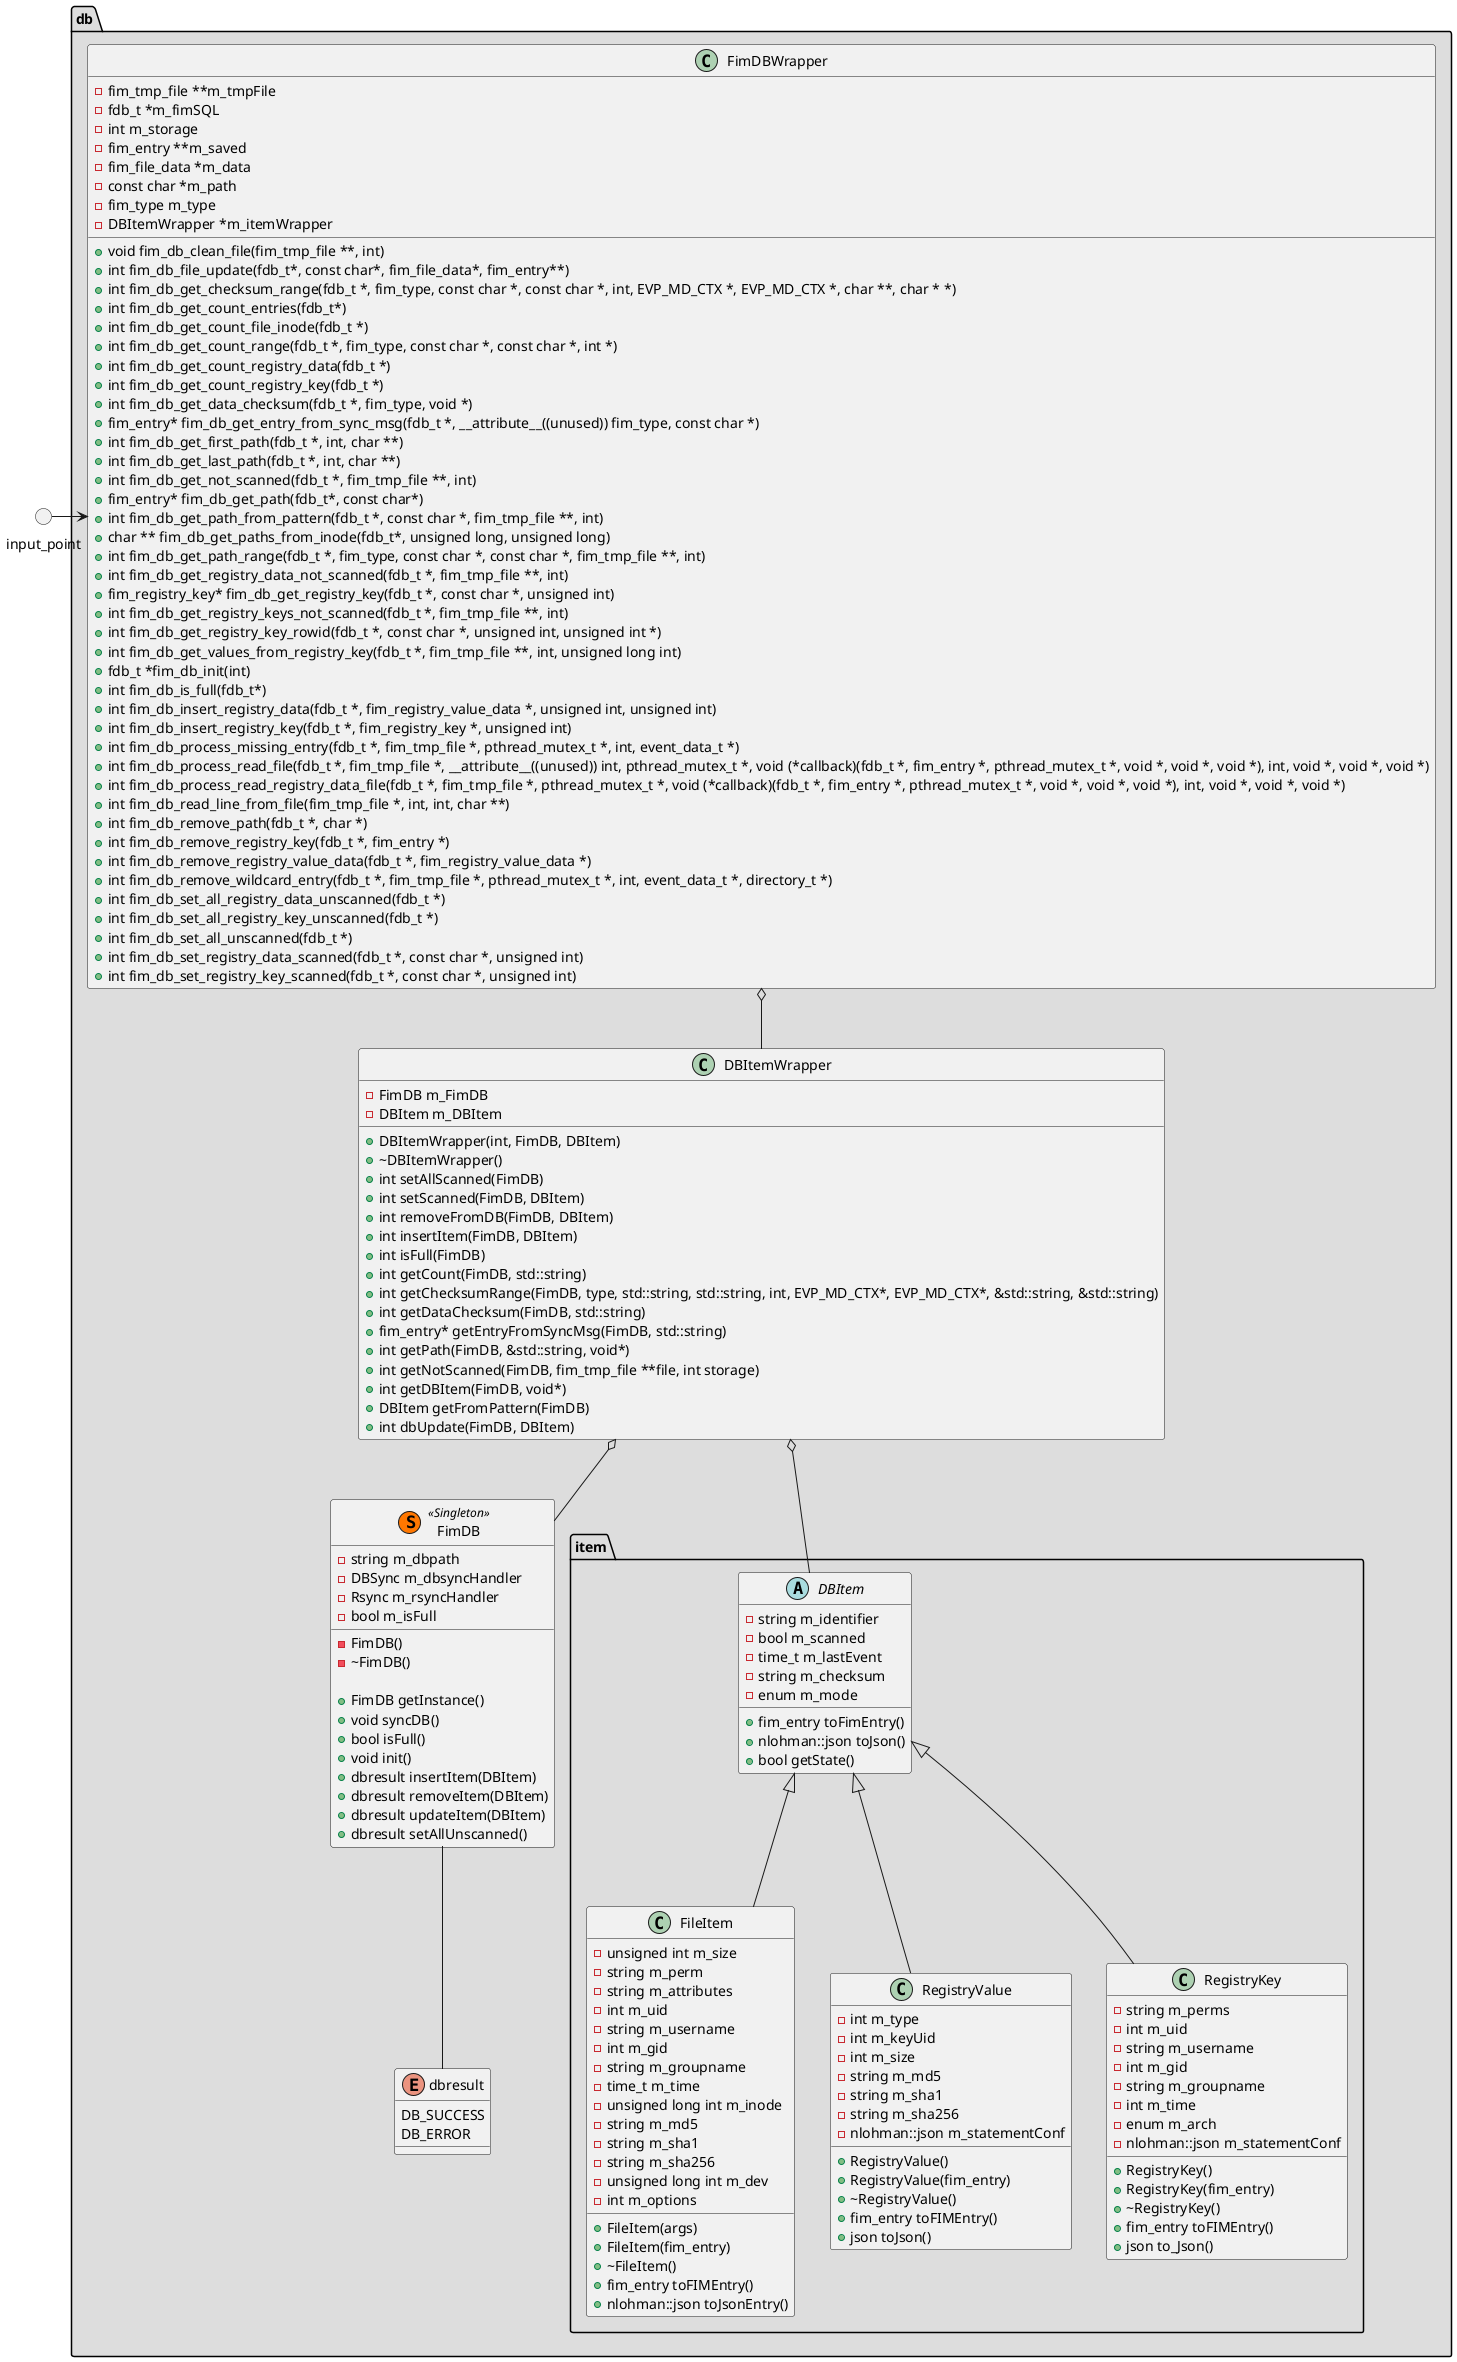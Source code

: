 @startuml db_class
package "db" <<Folder>> #DDDDDD{
    enum "dbresult" {
        DB_SUCCESS
        DB_ERROR
    }
    package "item" <<Folder>> {
        abstract DBItem {
            - string m_identifier
            - bool m_scanned
            - time_t m_lastEvent
            - string m_checksum
            - enum m_mode

            + fim_entry toFimEntry()
            + nlohman::json toJson()
            + bool getState()
        }

        class FileItem {
            - unsigned int m_size
            - string m_perm
            - string m_attributes
            - int m_uid
            - string m_username
            - int m_gid
            - string m_groupname
            - time_t m_time
            - unsigned long int m_inode
            - string m_md5
            - string m_sha1
            - string m_sha256
            - unsigned long int m_dev
            - int m_options

            + FileItem(args)
            + FileItem(fim_entry)
            + ~FileItem()
            + fim_entry toFIMEntry()
            + nlohman::json toJsonEntry()
        }
        class "RegistryValue" {
            - int m_type
            - int m_keyUid
            - int m_size
            - string m_md5
            - string m_sha1
            - string m_sha256
            - nlohman::json m_statementConf

            + RegistryValue()
            + RegistryValue(fim_entry)
            + ~RegistryValue()
            + fim_entry toFIMEntry()
            + json toJson()
        }
        class "RegistryKey" {
            - string m_perms
            - int m_uid
            - string m_username
            - int m_gid
            - string m_groupname
            - int m_time
            - enum m_arch
            - nlohman::json m_statementConf

            + RegistryKey()
            + RegistryKey(fim_entry)
            + ~RegistryKey()
            + fim_entry toFIMEntry()
            + json to_Json()
        }
    }
    class "FimDB"  <<(S,#FF7700) Singleton>> {
        - string m_dbpath
        - DBSync m_dbsyncHandler
        - Rsync m_rsyncHandler
        - bool m_isFull
        - FimDB()
        - ~FimDB()

        + FimDB getInstance()
        + void syncDB()
        + bool isFull()
        + void init()
        + dbresult insertItem(DBItem)
        + dbresult removeItem(DBItem)
        + dbresult updateItem(DBItem)
        + dbresult setAllUnscanned()
    }
    class FimDBWrapper {
        - fim_tmp_file **m_tmpFile
        - fdb_t *m_fimSQL
        - int m_storage
        - fim_entry **m_saved
        - fim_file_data *m_data
        - const char *m_path
        - fim_type m_type
        - DBItemWrapper *m_itemWrapper

        + void fim_db_clean_file(fim_tmp_file **, int)
        + int fim_db_file_update(fdb_t*, const char*, fim_file_data*, fim_entry**)
        + int fim_db_get_checksum_range(fdb_t *, fim_type, const char *, const char *, int, EVP_MD_CTX *, EVP_MD_CTX *, char **, char * *)
        + int fim_db_get_count_entries(fdb_t*)
        + int fim_db_get_count_file_inode(fdb_t *)
        + int fim_db_get_count_range(fdb_t *, fim_type, const char *, const char *, int *)
        + int fim_db_get_count_registry_data(fdb_t *)
        + int fim_db_get_count_registry_key(fdb_t *)
        + int fim_db_get_data_checksum(fdb_t *, fim_type, void *)
        + fim_entry* fim_db_get_entry_from_sync_msg(fdb_t *, __attribute__((unused)) fim_type, const char *)
        + int fim_db_get_first_path(fdb_t *, int, char **)
        + int fim_db_get_last_path(fdb_t *, int, char **)
        + int fim_db_get_not_scanned(fdb_t *, fim_tmp_file **, int)
        + fim_entry* fim_db_get_path(fdb_t*, const char*)
        + int fim_db_get_path_from_pattern(fdb_t *, const char *, fim_tmp_file **, int)
        + char ** fim_db_get_paths_from_inode(fdb_t*, unsigned long, unsigned long)
        + int fim_db_get_path_range(fdb_t *, fim_type, const char *, const char *, fim_tmp_file **, int)
        + int fim_db_get_registry_data_not_scanned(fdb_t *, fim_tmp_file **, int)
        + fim_registry_key* fim_db_get_registry_key(fdb_t *, const char *, unsigned int)
        + int fim_db_get_registry_keys_not_scanned(fdb_t *, fim_tmp_file **, int)
        + int fim_db_get_registry_key_rowid(fdb_t *, const char *, unsigned int, unsigned int *)
        + int fim_db_get_values_from_registry_key(fdb_t *, fim_tmp_file **, int, unsigned long int)
        + fdb_t *fim_db_init(int)
        + int fim_db_is_full(fdb_t*)
        + int fim_db_insert_registry_data(fdb_t *, fim_registry_value_data *, unsigned int, unsigned int)
        + int fim_db_insert_registry_key(fdb_t *, fim_registry_key *, unsigned int)
        + int fim_db_process_missing_entry(fdb_t *, fim_tmp_file *, pthread_mutex_t *, int, event_data_t *)
        + int fim_db_process_read_file(fdb_t *, fim_tmp_file *, __attribute__((unused)) int, pthread_mutex_t *, void (*callback)(fdb_t *, fim_entry *, pthread_mutex_t *, void *, void *, void *), int, void *, void *, void *)
        + int fim_db_process_read_registry_data_file(fdb_t *, fim_tmp_file *, pthread_mutex_t *, void (*callback)(fdb_t *, fim_entry *, pthread_mutex_t *, void *, void *, void *), int, void *, void *, void *)
        + int fim_db_read_line_from_file(fim_tmp_file *, int, int, char **)
        + int fim_db_remove_path(fdb_t *, char *)
        + int fim_db_remove_registry_key(fdb_t *, fim_entry *)
        + int fim_db_remove_registry_value_data(fdb_t *, fim_registry_value_data *)
        + int fim_db_remove_wildcard_entry(fdb_t *, fim_tmp_file *, pthread_mutex_t *, int, event_data_t *, directory_t *)
        + int fim_db_set_all_registry_data_unscanned(fdb_t *)
        + int fim_db_set_all_registry_key_unscanned(fdb_t *)
        + int fim_db_set_all_unscanned(fdb_t *)
        + int fim_db_set_registry_data_scanned(fdb_t *, const char *, unsigned int)
        + int fim_db_set_registry_key_scanned(fdb_t *, const char *, unsigned int)
    }
    class DBItemWrapper {
        - FimDB m_FimDB
        - DBItem m_DBItem

        + DBItemWrapper(int, FimDB, DBItem)
        + ~DBItemWrapper()
        + int setAllScanned(FimDB)
        + int setScanned(FimDB, DBItem)
        + int removeFromDB(FimDB, DBItem)
        + int insertItem(FimDB, DBItem)
        + int isFull(FimDB)
        + int getCount(FimDB, std::string)
        + int getChecksumRange(FimDB, type, std::string, std::string, int, EVP_MD_CTX*, EVP_MD_CTX*, &std::string, &std::string)
        + int getDataChecksum(FimDB, std::string)
        + fim_entry* getEntryFromSyncMsg(FimDB, std::string)
        + int getPath(FimDB, &std::string, void*)
        + int getNotScanned(FimDB, fim_tmp_file **file, int storage)
        + int getDBItem(FimDB, void*)
        + DBItem getFromPattern(FimDB)
        + int dbUpdate(FimDB, DBItem)
    }
}
circle input_point

DBItem <|-- FileItem
DBItem <|-- RegistryValue
DBItem <|-- RegistryKey
FimDBWrapper  o-- DBItemWrapper
DBItemWrapper  o-- DBItem
DBItemWrapper  o-- FimDB
FimDB -- dbresult
input_point => FimDBWrapper
@enduml
